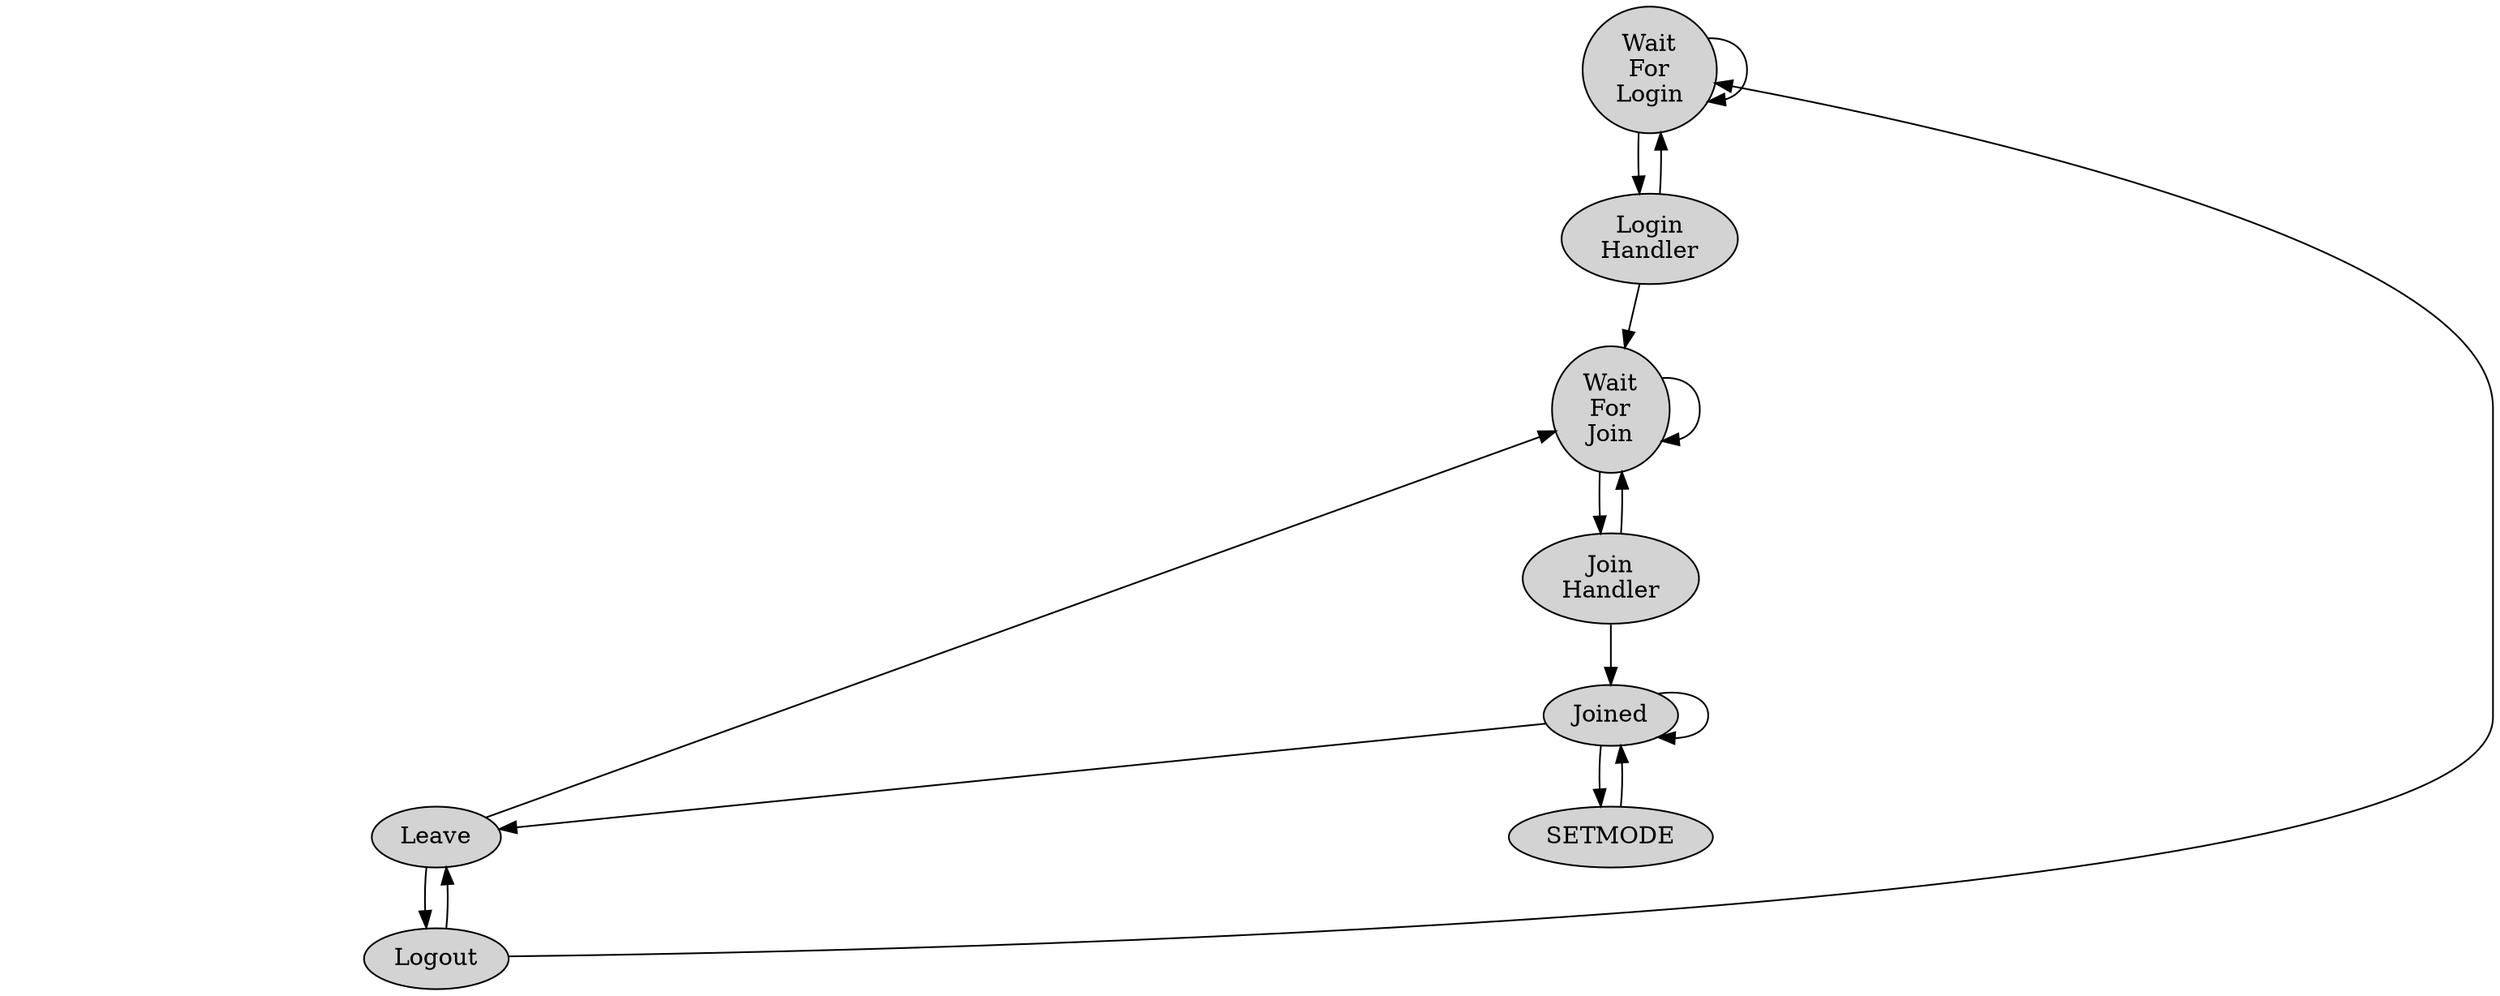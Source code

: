 # /home/aluno/workspace/FSMProtocol/doc/FSM_PTC.dot
# generated by (dia)dot.py
digraph test {
ratio=0.443
node [style=filled]
"Wait
For
Login" -> "Login
Handler"
"Wait
For
Login" -> "Wait
For
Login"
"Logout" -> "Wait
For
Login"
"Login
Handler" -> "Wait
For
Login"
"Login
Handler" -> "Wait
For
Join"
"Wait
For
Join" -> "Join
Handler"
"Wait
For
Join" -> "Wait
For
Join"
"Leave" -> "Wait
For
Join"
"Join
Handler" -> "Wait
For
Join"
"Join
Handler" -> "Joined"
"Joined" -> "SETMODE"
"Joined" -> "Joined"
"Joined" -> "Leave"
"SETMODE" -> "Joined"
"Logout" -> "Leave"
"Leave" -> "Logout"
}
